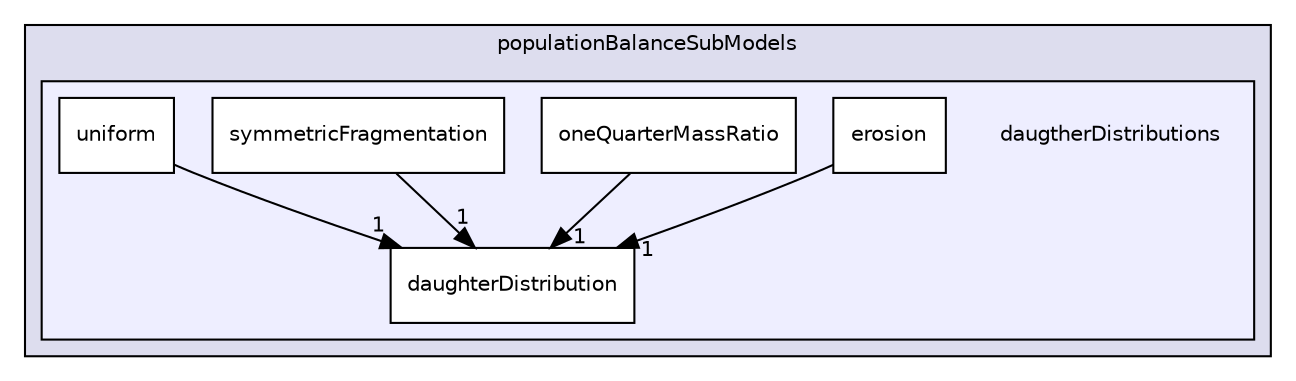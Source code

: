 digraph "/home/alberto/OpenFOAM-dev/albertop-dev/applications/development/OpenQBMM-dev/OpenQBMM-dev/src/quadratureMethods/populationBalanceModels/populationBalanceSubModels/daugtherDistributions" {
  bgcolor=transparent;
  compound=true
  node [ fontsize="10", fontname="Helvetica"];
  edge [ labelfontsize="10", labelfontname="Helvetica"];
  subgraph clusterdir_b1ee97fb9fa509ad9ecab18185fe1bb7 {
    graph [ bgcolor="#ddddee", pencolor="black", label="populationBalanceSubModels" fontname="Helvetica", fontsize="10", URL="dir_b1ee97fb9fa509ad9ecab18185fe1bb7.html"]
  subgraph clusterdir_5226f9e10bfb374ced6a49d240d91cf0 {
    graph [ bgcolor="#eeeeff", pencolor="black", label="" URL="dir_5226f9e10bfb374ced6a49d240d91cf0.html"];
    dir_5226f9e10bfb374ced6a49d240d91cf0 [shape=plaintext label="daugtherDistributions"];
    dir_1ef46b217594f43523b2e5437acdd56a [shape=box label="daughterDistribution" color="black" fillcolor="white" style="filled" URL="dir_1ef46b217594f43523b2e5437acdd56a.html"];
    dir_06f5043095336ae3777139468986fa38 [shape=box label="erosion" color="black" fillcolor="white" style="filled" URL="dir_06f5043095336ae3777139468986fa38.html"];
    dir_9d50aff11b7504a4c1a072211e523e7c [shape=box label="oneQuarterMassRatio" color="black" fillcolor="white" style="filled" URL="dir_9d50aff11b7504a4c1a072211e523e7c.html"];
    dir_81de749290b63ac768a2807e890be679 [shape=box label="symmetricFragmentation" color="black" fillcolor="white" style="filled" URL="dir_81de749290b63ac768a2807e890be679.html"];
    dir_6f015a31628d68c58b3570372ec75a00 [shape=box label="uniform" color="black" fillcolor="white" style="filled" URL="dir_6f015a31628d68c58b3570372ec75a00.html"];
  }
  }
  dir_81de749290b63ac768a2807e890be679->dir_1ef46b217594f43523b2e5437acdd56a [headlabel="1", labeldistance=1.5 headhref="dir_000030_000027.html"];
  dir_6f015a31628d68c58b3570372ec75a00->dir_1ef46b217594f43523b2e5437acdd56a [headlabel="1", labeldistance=1.5 headhref="dir_000031_000027.html"];
  dir_06f5043095336ae3777139468986fa38->dir_1ef46b217594f43523b2e5437acdd56a [headlabel="1", labeldistance=1.5 headhref="dir_000028_000027.html"];
  dir_9d50aff11b7504a4c1a072211e523e7c->dir_1ef46b217594f43523b2e5437acdd56a [headlabel="1", labeldistance=1.5 headhref="dir_000029_000027.html"];
}
